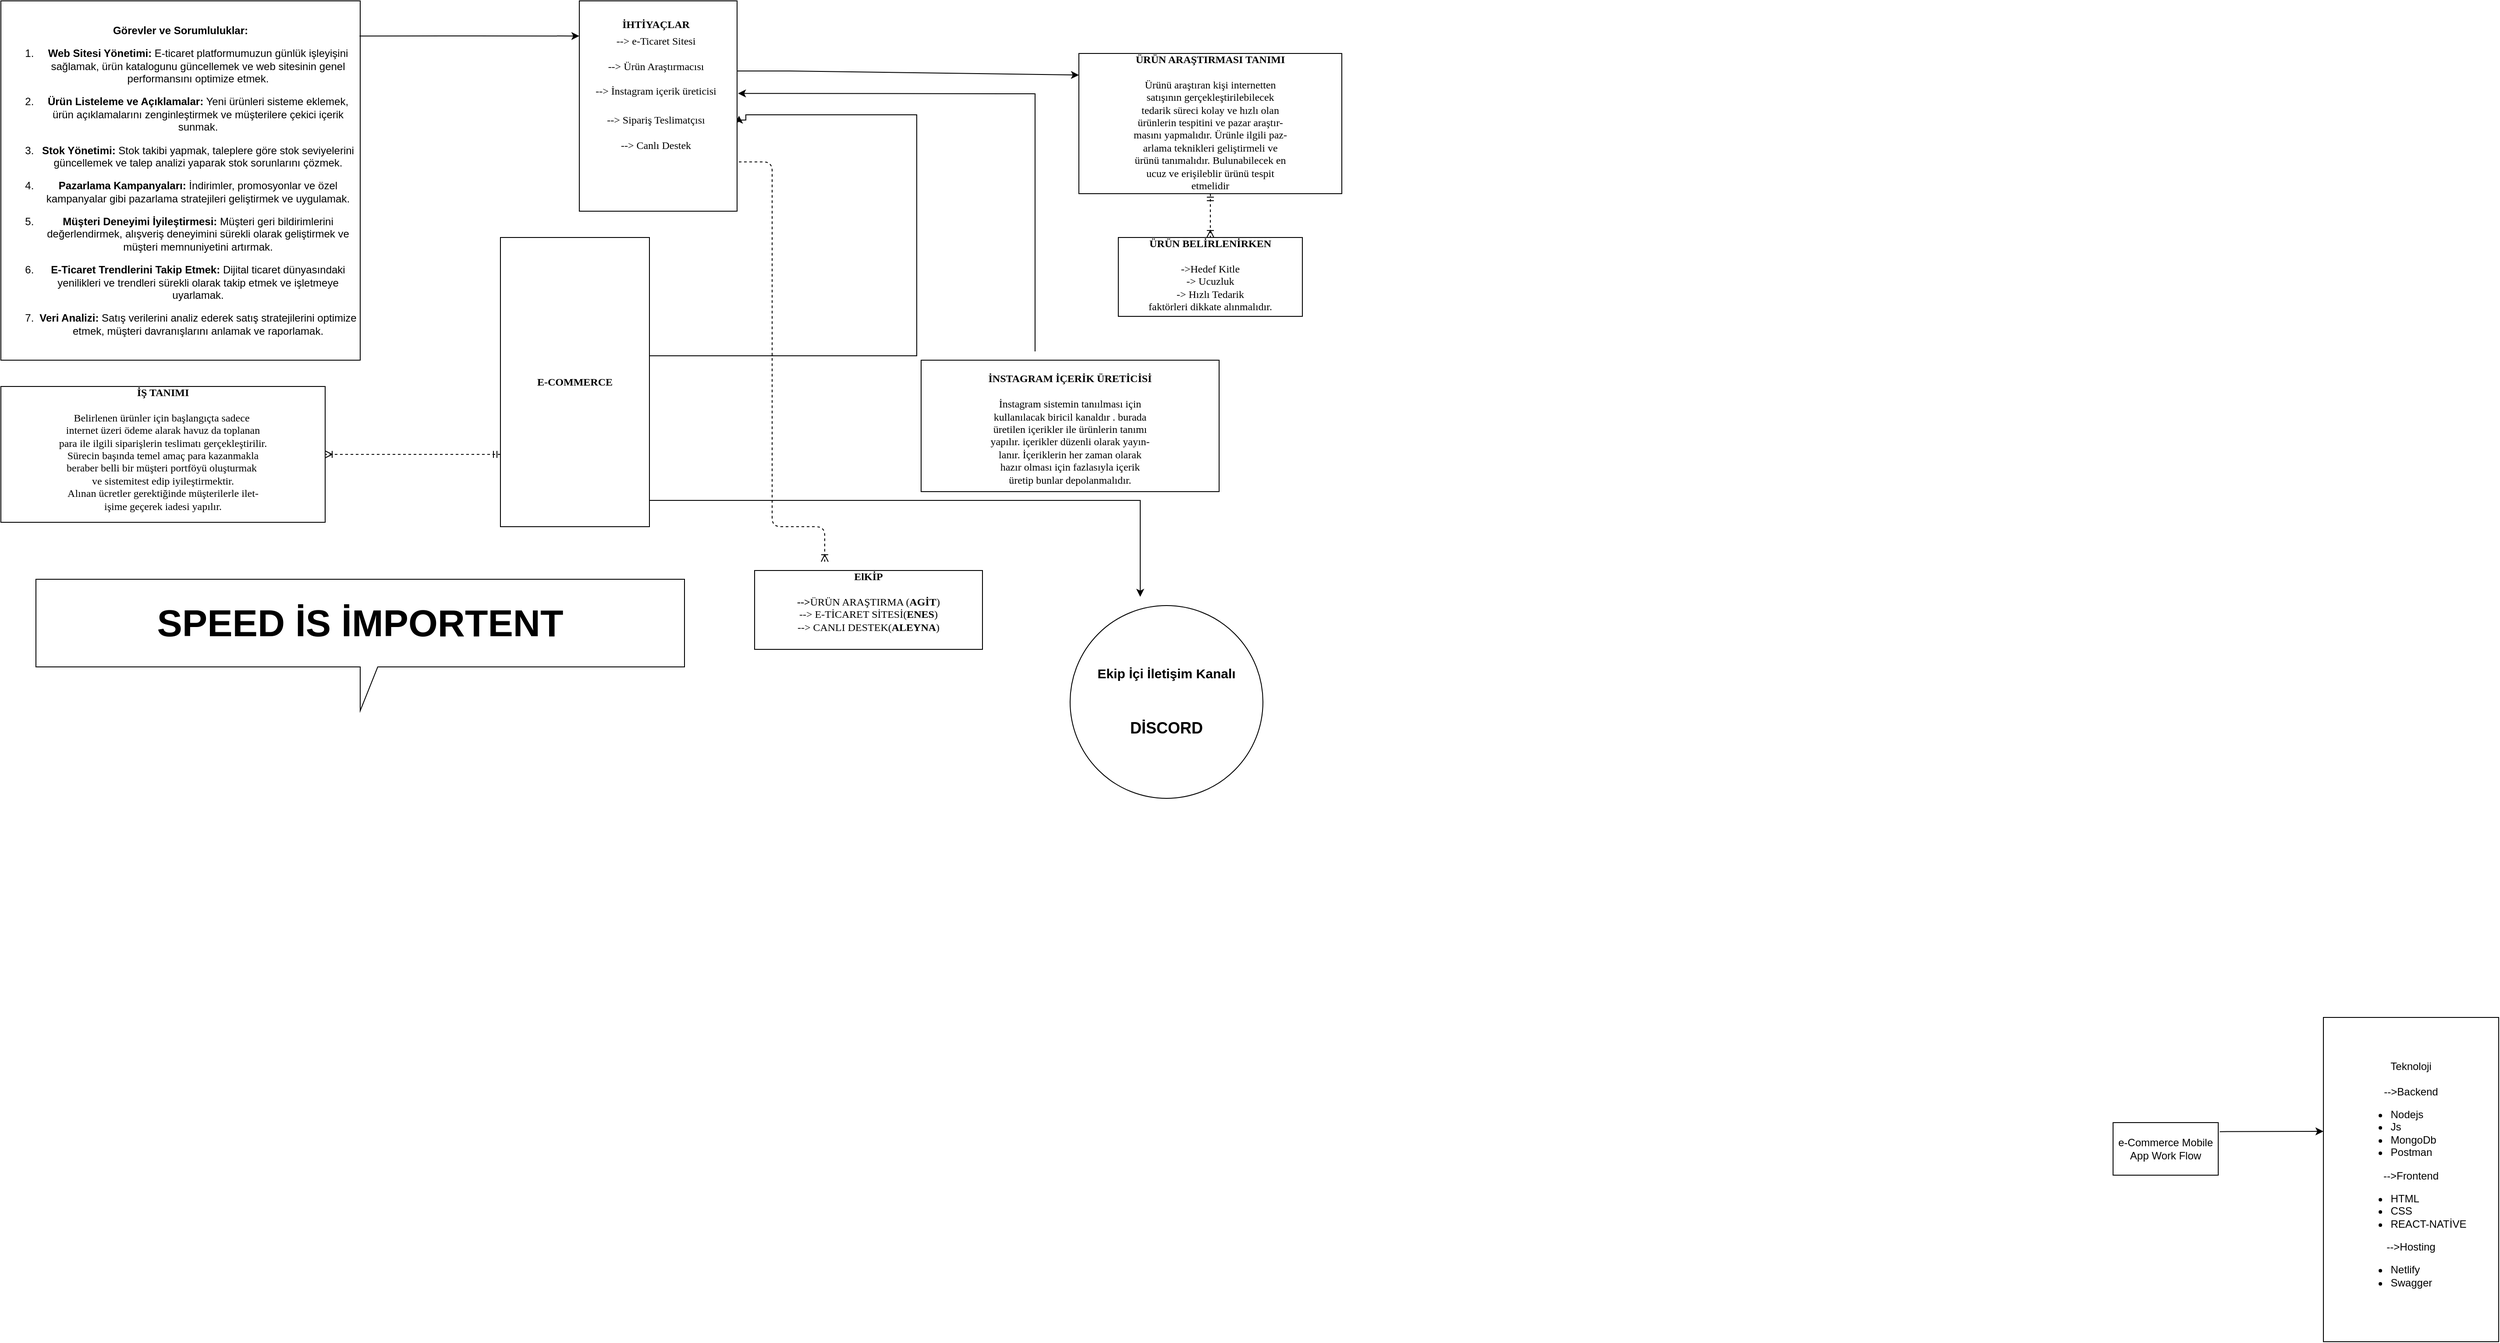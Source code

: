 <mxfile version="22.1.7" type="github">
  <diagram name="Page-1" id="2ca16b54-16f6-2749-3443-fa8db7711227">
    <mxGraphModel dx="7796" dy="3000" grid="1" gridSize="10" guides="1" tooltips="1" connect="1" arrows="1" fold="1" page="1" pageScale="1" pageWidth="1100" pageHeight="850" background="none" math="0" shadow="0">
      <root>
        <mxCell id="0" />
        <mxCell id="1" parent="0" />
        <mxCell id="2ed32ef02a7f4228-20" style="edgeStyle=orthogonalEdgeStyle;html=1;dashed=1;labelBackgroundColor=none;startArrow=ERmandOne;endArrow=ERoneToMany;fontFamily=Verdana;fontSize=12;align=left;" parent="1" source="2ed32ef02a7f4228-2" target="2ed32ef02a7f4228-11" edge="1">
          <mxGeometry relative="1" as="geometry" />
        </mxCell>
        <mxCell id="2ed32ef02a7f4228-2" value="&lt;div align=&quot;center&quot;&gt;&lt;b&gt;ÜRÜN ARAŞTIRMASI TANIMI&lt;/b&gt;&lt;/div&gt;&lt;div align=&quot;center&quot;&gt;&lt;br&gt;&lt;/div&gt;&lt;div align=&quot;center&quot;&gt;Ürünü araştıran kişi internetten &lt;br&gt;&lt;/div&gt;&lt;div align=&quot;center&quot;&gt;satışının gerçekleştirilebilecek &lt;br&gt;&lt;/div&gt;&lt;div align=&quot;center&quot;&gt;tedarik süreci kolay ve hızlı olan &lt;br&gt;&lt;/div&gt;&lt;div align=&quot;center&quot;&gt;ürünlerin tespitini ve pazar araştır-&lt;/div&gt;&lt;div align=&quot;center&quot;&gt;masını yapmalıdır. Ürünle ilgili paz-&lt;/div&gt;&lt;div align=&quot;center&quot;&gt;arlama teknikleri geliştirmeli ve &lt;br&gt;&lt;/div&gt;&lt;div align=&quot;center&quot;&gt;ürünü tanımalıdır. Bulunabilecek en &lt;br&gt;&lt;/div&gt;&lt;div align=&quot;center&quot;&gt;ucuz ve erişileblir ürünü tespit &lt;br&gt;&lt;/div&gt;&lt;div align=&quot;center&quot;&gt;etmelidir&lt;br&gt;&lt;/div&gt;&lt;div align=&quot;center&quot;&gt;&lt;b&gt;&lt;br&gt;&lt;/b&gt;&lt;/div&gt;" style="verticalAlign=top;align=center;overflow=fill;html=1;rounded=0;shadow=0;comic=0;labelBackgroundColor=none;strokeWidth=1;fontFamily=Verdana;fontSize=12" parent="1" vertex="1">
          <mxGeometry x="450" y="100" width="300" height="160" as="geometry" />
        </mxCell>
        <mxCell id="2ed32ef02a7f4228-22" style="edgeStyle=orthogonalEdgeStyle;html=1;exitX=0;exitY=0.75;entryX=1;entryY=0.5;dashed=1;labelBackgroundColor=none;startArrow=ERmandOne;endArrow=ERoneToMany;fontFamily=Verdana;fontSize=12;align=left;entryDx=0;entryDy=0;" parent="1" source="2ed32ef02a7f4228-8" target="i9xBxG8gcvza3OIVQHfW-5" edge="1">
          <mxGeometry relative="1" as="geometry">
            <mxPoint x="290" y="585" as="targetPoint" />
          </mxGeometry>
        </mxCell>
        <mxCell id="2ed32ef02a7f4228-6" value="&lt;div align=&quot;center&quot;&gt;&lt;b&gt;&lt;br&gt;&lt;/b&gt;&lt;/div&gt;&lt;div align=&quot;center&quot;&gt;&lt;b&gt;İNSTAGRAM İÇERİK ÜRETİCİSİ&lt;/b&gt;&lt;/div&gt;&lt;div align=&quot;center&quot;&gt;&lt;br&gt;&lt;/div&gt;&lt;div align=&quot;center&quot;&gt;İnstagram sistemin tanıılması için &lt;br&gt;&lt;/div&gt;&lt;div align=&quot;center&quot;&gt;kullanılacak biricil kanaldır . burada&lt;/div&gt;&lt;div align=&quot;center&quot;&gt;üretilen içerikler ile ürünlerin tanımı&lt;/div&gt;&lt;div align=&quot;center&quot;&gt;yapılır. içerikler düzenli olarak yayın-&lt;/div&gt;&lt;div align=&quot;center&quot;&gt;lanır. İçeriklerin her zaman olarak &lt;br&gt;&lt;/div&gt;&lt;div align=&quot;center&quot;&gt;hazır olması için fazlasıyla içerik &lt;br&gt;&lt;/div&gt;&lt;div align=&quot;center&quot;&gt;üretip bunlar depolanmalıdır.&lt;br&gt;&lt;/div&gt;" style="verticalAlign=top;align=center;overflow=fill;html=1;rounded=0;shadow=0;comic=0;labelBackgroundColor=none;strokeWidth=1;fontFamily=Verdana;fontSize=12" parent="1" vertex="1">
          <mxGeometry x="270" y="450" width="340" height="150" as="geometry" />
        </mxCell>
        <mxCell id="2ed32ef02a7f4228-7" value="&lt;div align=&quot;center&quot;&gt;&lt;b&gt;ElKİP&lt;/b&gt;&lt;/div&gt;&lt;div align=&quot;center&quot;&gt;&lt;b&gt;&lt;br&gt;&lt;/b&gt;&lt;/div&gt;&lt;div align=&quot;center&quot;&gt;&lt;b&gt;--&amp;gt;&lt;/b&gt;ÜRÜN ARAŞTIRMA (&lt;b&gt;AGİT&lt;/b&gt;)&lt;/div&gt;&lt;div align=&quot;center&quot;&gt;--&amp;gt; E-TİCARET SİTESİ(&lt;b&gt;ENES&lt;/b&gt;)&lt;/div&gt;&lt;div align=&quot;center&quot;&gt;--&amp;gt; CANLI DESTEK(&lt;b&gt;ALEYNA&lt;/b&gt;)&lt;br&gt;&lt;/div&gt;&lt;div align=&quot;center&quot;&gt;&lt;br&gt;&lt;/div&gt;" style="verticalAlign=top;align=center;overflow=fill;html=1;rounded=0;shadow=0;comic=0;labelBackgroundColor=none;strokeWidth=1;fontFamily=Verdana;fontSize=12" parent="1" vertex="1">
          <mxGeometry x="80" y="690" width="260" height="90" as="geometry" />
        </mxCell>
        <mxCell id="2ed32ef02a7f4228-17" style="edgeStyle=orthogonalEdgeStyle;html=1;labelBackgroundColor=none;startArrow=ERmandOne;endArrow=ERoneToMany;fontFamily=Verdana;fontSize=12;align=left;dashed=1;" parent="1" edge="1">
          <mxGeometry relative="1" as="geometry">
            <mxPoint x="50" y="223.75" as="sourcePoint" />
            <mxPoint x="160" y="680" as="targetPoint" />
            <Array as="points">
              <mxPoint x="100" y="224" />
              <mxPoint x="100" y="640" />
            </Array>
          </mxGeometry>
        </mxCell>
        <mxCell id="i9xBxG8gcvza3OIVQHfW-8" style="edgeStyle=orthogonalEdgeStyle;rounded=0;orthogonalLoop=1;jettySize=auto;html=1;entryX=1.012;entryY=0.546;entryDx=0;entryDy=0;entryPerimeter=0;" parent="1" source="2ed32ef02a7f4228-8" target="2ed32ef02a7f4228-10" edge="1">
          <mxGeometry relative="1" as="geometry">
            <mxPoint x="80" y="180" as="targetPoint" />
            <Array as="points">
              <mxPoint x="265" y="445" />
              <mxPoint x="265" y="170" />
              <mxPoint x="70" y="170" />
              <mxPoint x="70" y="176" />
            </Array>
          </mxGeometry>
        </mxCell>
        <mxCell id="2ed32ef02a7f4228-8" value="&lt;div align=&quot;center&quot;&gt;&lt;br&gt;&lt;/div&gt;&lt;div align=&quot;center&quot;&gt;&lt;br&gt;&lt;/div&gt;&lt;div align=&quot;center&quot;&gt;&lt;br&gt;&lt;/div&gt;&lt;div align=&quot;center&quot;&gt;&lt;br&gt;&lt;/div&gt;&lt;div align=&quot;center&quot;&gt;&lt;br&gt;&lt;/div&gt;&lt;div align=&quot;center&quot;&gt;&lt;br&gt;&lt;/div&gt;&lt;div align=&quot;center&quot;&gt;&lt;br&gt;&lt;/div&gt;&lt;div align=&quot;center&quot;&gt;&lt;br&gt;&lt;/div&gt;&lt;div align=&quot;center&quot;&gt;&lt;br&gt;&lt;/div&gt;&lt;div align=&quot;center&quot;&gt;&lt;br&gt;&lt;/div&gt;&lt;div align=&quot;center&quot;&gt;&lt;br&gt;&lt;/div&gt;&lt;div align=&quot;center&quot;&gt;&lt;b&gt;E-COMMERCE &lt;/b&gt;&lt;br&gt;&lt;/div&gt;&lt;table align=&quot;center&quot; style=&quot;width: 100% ; font-size: 1em&quot; cellpadding=&quot;2&quot; cellspacing=&quot;0&quot;&gt;&lt;tbody&gt;&lt;tr&gt;&lt;td&gt;&lt;br&gt;&lt;/td&gt;&lt;td&gt;&lt;br&gt;&lt;/td&gt;&lt;/tr&gt;&lt;tr&gt;&lt;td&gt;&lt;br&gt;&lt;/td&gt;&lt;td&gt;&lt;br&gt;&lt;/td&gt;&lt;/tr&gt;&lt;tr&gt;&lt;td&gt;&lt;br&gt;&lt;/td&gt;&lt;td&gt;&lt;br&gt;&lt;/td&gt;&lt;/tr&gt;&lt;tr&gt;&lt;td&gt;&lt;br&gt;&lt;/td&gt;&lt;td&gt;&lt;br&gt;&lt;/td&gt;&lt;/tr&gt;&lt;tr&gt;&lt;td&gt;&lt;br&gt;&lt;/td&gt;&lt;td&gt;&lt;br&gt;&lt;/td&gt;&lt;/tr&gt;&lt;tr&gt;&lt;td&gt;&lt;br&gt;&lt;/td&gt;&lt;td&gt;&lt;br&gt;&lt;/td&gt;&lt;/tr&gt;&lt;tr&gt;&lt;td&gt;&lt;br&gt;&lt;/td&gt;&lt;td&gt;&lt;br&gt;&lt;/td&gt;&lt;/tr&gt;&lt;tr&gt;&lt;td&gt;&lt;br&gt;&lt;/td&gt;&lt;td&gt;&lt;br&gt;&lt;/td&gt;&lt;/tr&gt;&lt;tr&gt;&lt;td&gt;&lt;br&gt;&lt;/td&gt;&lt;td&gt;&lt;br&gt;&lt;/td&gt;&lt;/tr&gt;&lt;tr&gt;&lt;td&gt;&lt;br&gt;&lt;/td&gt;&lt;td&gt;&lt;br&gt;&lt;/td&gt;&lt;/tr&gt;&lt;tr&gt;&lt;td&gt;&lt;br&gt;&lt;/td&gt;&lt;td&gt;&lt;br&gt;&lt;/td&gt;&lt;/tr&gt;&lt;tr&gt;&lt;td&gt;&lt;br&gt;&lt;/td&gt;&lt;td&gt;&lt;br&gt;&lt;/td&gt;&lt;/tr&gt;&lt;tr&gt;&lt;td&gt;&lt;br&gt;&lt;/td&gt;&lt;td&gt;&lt;br&gt;&lt;/td&gt;&lt;/tr&gt;&lt;tr&gt;&lt;td&gt;&lt;br&gt;&lt;/td&gt;&lt;td&gt;&lt;br&gt;&lt;/td&gt;&lt;/tr&gt;&lt;tr&gt;&lt;td&gt;&lt;br&gt;&lt;/td&gt;&lt;td&gt;&lt;br&gt;&lt;/td&gt;&lt;/tr&gt;&lt;tr&gt;&lt;td&gt;&lt;br&gt;&lt;/td&gt;&lt;td&gt;&lt;br&gt;&lt;/td&gt;&lt;/tr&gt;&lt;tr&gt;&lt;td&gt;&lt;br&gt;&lt;/td&gt;&lt;td&gt;&lt;br&gt;&lt;/td&gt;&lt;/tr&gt;&lt;/tbody&gt;&lt;/table&gt;" style="verticalAlign=top;align=center;overflow=fill;html=1;rounded=0;shadow=0;comic=0;labelBackgroundColor=none;strokeWidth=1;fontFamily=Verdana;fontSize=12" parent="1" vertex="1">
          <mxGeometry x="-210" y="310" width="170" height="330" as="geometry" />
        </mxCell>
        <mxCell id="2ed32ef02a7f4228-10" value="&lt;table align=&quot;center&quot; style=&quot;width: 100% ; font-size: 1em&quot; cellpadding=&quot;2&quot; cellspacing=&quot;0&quot;&gt;&lt;tbody&gt;&lt;tr&gt;&lt;td&gt;&lt;br&gt;&lt;/td&gt;&lt;td&gt;&lt;br&gt;&lt;/td&gt;&lt;/tr&gt;&lt;tr&gt;&lt;td&gt;&lt;b&gt;İHTİYAÇLAR&lt;/b&gt;&lt;br&gt;&lt;/td&gt;&lt;td&gt;&lt;br&gt;&lt;/td&gt;&lt;/tr&gt;&lt;tr&gt;&lt;td&gt;--&amp;gt; e-Ticaret Sitesi&lt;br&gt;&lt;br&gt;--&amp;gt; Ürün Araştırmacısı&lt;br&gt;&lt;br&gt;--&amp;gt; İnstagram içerik üreticisi&lt;br&gt;&lt;/td&gt;&lt;td&gt;&lt;br&gt;&lt;/td&gt;&lt;/tr&gt;&lt;tr&gt;&lt;td&gt;&lt;br&gt;--&amp;gt; Sipariş Teslimatçısı&lt;br&gt;&lt;br&gt;--&amp;gt; Canlı Destek &lt;br&gt;&lt;br&gt;&lt;br&gt;&lt;/td&gt;&lt;td&gt;&lt;br&gt;&lt;/td&gt;&lt;/tr&gt;&lt;tr&gt;&lt;td&gt;&lt;br&gt;&lt;/td&gt;&lt;td&gt;&lt;br&gt;&lt;/td&gt;&lt;/tr&gt;&lt;tr&gt;&lt;td&gt;&lt;br&gt;&lt;/td&gt;&lt;td&gt;&lt;br&gt;&lt;/td&gt;&lt;/tr&gt;&lt;tr&gt;&lt;td&gt;&lt;br&gt;&lt;/td&gt;&lt;td&gt;&lt;br&gt;&lt;/td&gt;&lt;/tr&gt;&lt;tr&gt;&lt;td&gt;&lt;br&gt;&lt;/td&gt;&lt;td&gt;&lt;br&gt;&lt;/td&gt;&lt;/tr&gt;&lt;tr&gt;&lt;td&gt;&lt;br&gt;&lt;/td&gt;&lt;td&gt;&lt;br&gt;&lt;/td&gt;&lt;/tr&gt;&lt;tr&gt;&lt;td&gt;&lt;br&gt;&lt;/td&gt;&lt;td&gt;&lt;br&gt;&lt;/td&gt;&lt;/tr&gt;&lt;tr&gt;&lt;td&gt;&lt;br&gt;&lt;/td&gt;&lt;td&gt;&lt;br&gt;&lt;/td&gt;&lt;/tr&gt;&lt;tr&gt;&lt;td&gt;&lt;br&gt;&lt;/td&gt;&lt;td&gt;&lt;br&gt;&lt;/td&gt;&lt;/tr&gt;&lt;/tbody&gt;&lt;/table&gt;" style="verticalAlign=top;align=center;overflow=fill;html=1;rounded=0;shadow=0;comic=0;labelBackgroundColor=none;strokeWidth=1;fontFamily=Verdana;fontSize=12" parent="1" vertex="1">
          <mxGeometry x="-120" y="40" width="180" height="240" as="geometry" />
        </mxCell>
        <mxCell id="2ed32ef02a7f4228-11" value="&lt;div align=&quot;center&quot;&gt;&lt;b&gt;ÜRÜN BELİRLENİRKEN&lt;/b&gt;&lt;/div&gt;&lt;div align=&quot;center&quot;&gt;&lt;br&gt;&lt;/div&gt;&lt;div align=&quot;center&quot;&gt;-&amp;gt;Hedef Kitle&lt;/div&gt;&lt;div align=&quot;center&quot;&gt;-&amp;gt; Ucuzluk&lt;/div&gt;&lt;div align=&quot;center&quot;&gt;-&amp;gt; Hızlı Tedarik&lt;/div&gt;&lt;div align=&quot;center&quot;&gt;faktörleri dikkate alınmalıdır.&lt;br&gt;&lt;/div&gt;" style="verticalAlign=top;align=center;overflow=fill;html=1;rounded=0;shadow=0;comic=0;labelBackgroundColor=none;strokeWidth=1;fontFamily=Verdana;fontSize=12" parent="1" vertex="1">
          <mxGeometry x="495" y="310" width="210" height="90" as="geometry" />
        </mxCell>
        <mxCell id="i9xBxG8gcvza3OIVQHfW-5" value="&lt;div align=&quot;center&quot;&gt;&lt;b&gt;İŞ TANIMI&lt;br&gt;&lt;/b&gt;&lt;/div&gt;&lt;div align=&quot;left&quot;&gt;&lt;b&gt;&lt;br&gt;&lt;/b&gt;&lt;/div&gt;&lt;div align=&quot;center&quot;&gt;Belirlenen ürünler için başlangıçta sadece&amp;nbsp;&lt;/div&gt;&lt;div align=&quot;center&quot;&gt;internet üzeri ödeme alarak havuz da toplanan&lt;/div&gt;&lt;div align=&quot;center&quot;&gt;para ile ilgili siparişlerin teslimatı gerçekleştirilir.&lt;/div&gt;&lt;div align=&quot;center&quot;&gt;Sürecin başında temel amaç para kazanmakla &lt;br&gt;&lt;/div&gt;&lt;div align=&quot;center&quot;&gt;beraber belli bir müşteri portföyü oluşturmak&amp;nbsp;&lt;/div&gt;&lt;div align=&quot;center&quot;&gt;ve sistemitest edip iyileştirmektir.&lt;/div&gt;&lt;div align=&quot;center&quot;&gt;Alınan ücretler gerektiğinde müşterilerle ilet-&lt;/div&gt;&lt;div align=&quot;center&quot;&gt;işime geçerek iadesi yapılır. &lt;br&gt;  &lt;/div&gt;" style="verticalAlign=top;align=left;overflow=fill;html=1;rounded=0;shadow=0;comic=0;labelBackgroundColor=none;strokeWidth=1;fontFamily=Verdana;fontSize=12" parent="1" vertex="1">
          <mxGeometry x="-780" y="480" width="370" height="155" as="geometry" />
        </mxCell>
        <mxCell id="i9xBxG8gcvza3OIVQHfW-10" value="" style="endArrow=classic;html=1;rounded=0;entryX=0;entryY=0.154;entryDx=0;entryDy=0;entryPerimeter=0;" parent="1" target="2ed32ef02a7f4228-2" edge="1">
          <mxGeometry width="50" height="50" relative="1" as="geometry">
            <mxPoint x="120" y="120" as="sourcePoint" />
            <mxPoint x="280" y="120" as="targetPoint" />
            <Array as="points">
              <mxPoint x="60" y="120" />
              <mxPoint x="120" y="120" />
            </Array>
          </mxGeometry>
        </mxCell>
        <mxCell id="i9xBxG8gcvza3OIVQHfW-11" value="&lt;p&gt;&lt;strong&gt;Görevler ve Sorumluluklar:&lt;/strong&gt;&lt;/p&gt;&lt;ol&gt;&lt;li&gt;&lt;p&gt;&lt;strong&gt;Web Sitesi Yönetimi:&lt;/strong&gt; E-ticaret platformumuzun günlük işleyişini sağlamak, ürün katalogunu güncellemek ve web sitesinin genel performansını optimize etmek.&lt;/p&gt;&lt;/li&gt;&lt;li&gt;&lt;p&gt;&lt;strong&gt;Ürün Listeleme ve Açıklamalar:&lt;/strong&gt; Yeni ürünleri sisteme eklemek, ürün açıklamalarını zenginleştirmek ve müşterilere çekici içerik sunmak.&lt;/p&gt;&lt;/li&gt;&lt;li&gt;&lt;p&gt;&lt;strong&gt;Stok Yönetimi:&lt;/strong&gt; Stok takibi yapmak, taleplere göre stok seviyelerini güncellemek ve talep analizi yaparak stok sorunlarını çözmek.&lt;/p&gt;&lt;/li&gt;&lt;li&gt;&lt;p&gt;&lt;strong&gt;Pazarlama Kampanyaları:&lt;/strong&gt; İndirimler, promosyonlar ve özel kampanyalar gibi pazarlama stratejileri geliştirmek ve uygulamak.&lt;/p&gt;&lt;/li&gt;&lt;li&gt;&lt;p&gt;&lt;strong&gt;Müşteri Deneyimi İyileştirmesi:&lt;/strong&gt; Müşteri geri bildirimlerini değerlendirmek, alışveriş deneyimini sürekli olarak geliştirmek ve müşteri memnuniyetini artırmak.&lt;/p&gt;&lt;/li&gt;&lt;li&gt;&lt;p&gt;&lt;strong&gt;E-Ticaret Trendlerini Takip Etmek:&lt;/strong&gt; Dijital ticaret dünyasındaki yenilikleri ve trendleri sürekli olarak takip etmek ve işletmeye uyarlamak.&lt;/p&gt;&lt;/li&gt;&lt;li&gt;&lt;p&gt;&lt;strong&gt;Veri Analizi:&lt;/strong&gt; Satış verilerini analiz ederek satış stratejilerini optimize etmek, müşteri davranışlarını anlamak ve raporlamak.&lt;/p&gt;&lt;/li&gt;&lt;/ol&gt;" style="whiteSpace=wrap;html=1;aspect=fixed;" parent="1" vertex="1">
          <mxGeometry x="-780" y="40" width="410" height="410" as="geometry" />
        </mxCell>
        <mxCell id="i9xBxG8gcvza3OIVQHfW-14" value="" style="endArrow=classic;html=1;rounded=0;exitX=0.998;exitY=0.098;exitDx=0;exitDy=0;exitPerimeter=0;entryX=0;entryY=0.167;entryDx=0;entryDy=0;entryPerimeter=0;" parent="1" source="i9xBxG8gcvza3OIVQHfW-11" target="2ed32ef02a7f4228-10" edge="1">
          <mxGeometry width="50" height="50" relative="1" as="geometry">
            <mxPoint x="-120" y="380" as="sourcePoint" />
            <mxPoint x="-70" y="330" as="targetPoint" />
            <Array as="points">
              <mxPoint x="-240" y="80" />
            </Array>
          </mxGeometry>
        </mxCell>
        <mxCell id="i9xBxG8gcvza3OIVQHfW-16" value="" style="endArrow=classic;html=1;rounded=0;entryX=1.006;entryY=0.44;entryDx=0;entryDy=0;entryPerimeter=0;" parent="1" target="2ed32ef02a7f4228-10" edge="1">
          <mxGeometry width="50" height="50" relative="1" as="geometry">
            <mxPoint x="400" y="440" as="sourcePoint" />
            <mxPoint x="400" y="140" as="targetPoint" />
            <Array as="points">
              <mxPoint x="400" y="146" />
            </Array>
          </mxGeometry>
        </mxCell>
        <mxCell id="i9xBxG8gcvza3OIVQHfW-17" value="&lt;font style=&quot;font-size: 43px;&quot;&gt;&lt;b&gt;SPEED İS İMPORTENT&lt;br&gt;&lt;/b&gt;&lt;/font&gt;" style="shape=callout;whiteSpace=wrap;html=1;perimeter=calloutPerimeter;size=50;position=0.5;" parent="1" vertex="1">
          <mxGeometry x="-740" y="700" width="740" height="150" as="geometry" />
        </mxCell>
        <mxCell id="5O1IqGXms_TVmA95R5Zz-1" value="" style="endArrow=classic;html=1;rounded=0;" parent="1" edge="1">
          <mxGeometry width="50" height="50" relative="1" as="geometry">
            <mxPoint x="-40" y="610" as="sourcePoint" />
            <mxPoint x="520" y="720" as="targetPoint" />
            <Array as="points">
              <mxPoint x="520" y="610" />
            </Array>
          </mxGeometry>
        </mxCell>
        <mxCell id="5O1IqGXms_TVmA95R5Zz-2" value="&lt;div&gt;&lt;b&gt;&lt;font style=&quot;font-size: 15px;&quot;&gt;Ekip İçi İletişim Kanalı &lt;/font&gt;&lt;br&gt;&lt;/b&gt;&lt;/div&gt;&lt;div&gt;&lt;b&gt;&lt;br&gt;&lt;/b&gt;&lt;/div&gt;&lt;div&gt;&lt;b&gt;&lt;br&gt;&lt;/b&gt;&lt;/div&gt;&lt;div&gt;&lt;b&gt;&lt;br&gt;&lt;/b&gt;&lt;/div&gt;&lt;div style=&quot;font-size: 18px;&quot;&gt;&lt;b&gt;&lt;font style=&quot;font-size: 18px;&quot;&gt;DİSCORD&lt;br&gt;&lt;/font&gt;&lt;/b&gt;&lt;/div&gt;" style="ellipse;whiteSpace=wrap;html=1;aspect=fixed;" parent="1" vertex="1">
          <mxGeometry x="440" y="730" width="220" height="220" as="geometry" />
        </mxCell>
        <mxCell id="kjNT_eM3_dsYezInZOTn-1" value="e-Commerce Mobile App Work Flow" style="whiteSpace=wrap;html=1;" parent="1" vertex="1">
          <mxGeometry x="1630" y="1320" width="120" height="60" as="geometry" />
        </mxCell>
        <mxCell id="kjNT_eM3_dsYezInZOTn-4" value="" style="endArrow=classic;html=1;rounded=0;exitX=1.014;exitY=0.172;exitDx=0;exitDy=0;exitPerimeter=0;" parent="1" source="kjNT_eM3_dsYezInZOTn-1" edge="1">
          <mxGeometry width="50" height="50" relative="1" as="geometry">
            <mxPoint x="1880" y="1560" as="sourcePoint" />
            <mxPoint x="1870" y="1330" as="targetPoint" />
            <Array as="points">
              <mxPoint x="1870" y="1330" />
            </Array>
          </mxGeometry>
        </mxCell>
        <mxCell id="kjNT_eM3_dsYezInZOTn-5" value="&lt;div&gt;Teknoloji&lt;/div&gt;&lt;div&gt;&lt;br&gt;&lt;/div&gt;&lt;div&gt;--&amp;gt;Backend&lt;/div&gt;&lt;div align=&quot;left&quot;&gt;&lt;ul&gt;&lt;li&gt;Nodejs&lt;/li&gt;&lt;li&gt;Js&lt;/li&gt;&lt;li&gt;MongoDb&lt;/li&gt;&lt;li&gt;Postman&lt;br&gt;&lt;/li&gt;&lt;/ul&gt;&lt;/div&gt;&lt;div&gt;--&amp;gt;Frontend&lt;/div&gt;&lt;div&gt;&lt;div align=&quot;left&quot;&gt;&lt;ul&gt;&lt;li&gt;HTML&lt;/li&gt;&lt;li&gt;CSS&lt;/li&gt;&lt;li&gt;REACT-NATİVE&lt;/li&gt;&lt;/ul&gt;&lt;/div&gt;--&amp;gt;Hosting&lt;/div&gt;&lt;div align=&quot;left&quot;&gt;&lt;ul&gt;&lt;li&gt;Netlify&lt;/li&gt;&lt;li&gt;Swagger&lt;br&gt;&lt;/li&gt;&lt;/ul&gt;&lt;/div&gt;" style="rounded=0;whiteSpace=wrap;html=1;" parent="1" vertex="1">
          <mxGeometry x="1870" y="1200" width="200" height="370" as="geometry" />
        </mxCell>
      </root>
    </mxGraphModel>
  </diagram>
</mxfile>
